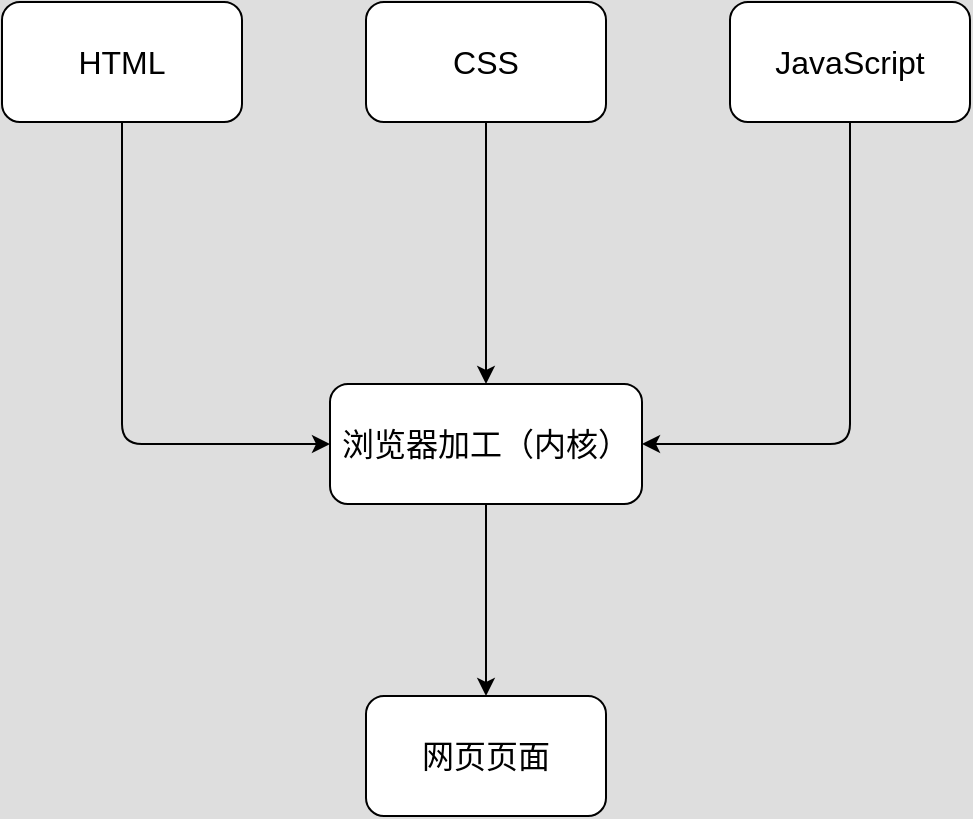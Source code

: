<mxfile>
    <diagram id="ktMm_VH_tZYyzxc7JvaZ" name="Page-1">
        <mxGraphModel dx="688" dy="563" grid="0" gridSize="10" guides="1" tooltips="1" connect="1" arrows="1" fold="1" page="1" pageScale="1" pageWidth="850" pageHeight="1100" background="#DEDEDE" math="0" shadow="0">
            <root>
                <mxCell id="0"/>
                <mxCell id="1" parent="0"/>
                <mxCell id="7" style="edgeStyle=orthogonalEdgeStyle;html=1;exitX=0.5;exitY=1;exitDx=0;exitDy=0;entryX=0;entryY=0.5;entryDx=0;entryDy=0;fontSize=16;strokeColor=#000000;" edge="1" parent="1" source="2" target="5">
                    <mxGeometry relative="1" as="geometry"/>
                </mxCell>
                <mxCell id="2" value="HTML" style="rounded=1;whiteSpace=wrap;html=1;fontSize=16;strokeColor=#000000;" vertex="1" parent="1">
                    <mxGeometry x="92" y="101" width="120" height="60" as="geometry"/>
                </mxCell>
                <mxCell id="8" style="edgeStyle=orthogonalEdgeStyle;html=1;exitX=0.5;exitY=1;exitDx=0;exitDy=0;entryX=0.5;entryY=0;entryDx=0;entryDy=0;fontSize=16;strokeColor=#000000;" edge="1" parent="1" source="3" target="5">
                    <mxGeometry relative="1" as="geometry"/>
                </mxCell>
                <mxCell id="3" value="CSS" style="rounded=1;whiteSpace=wrap;html=1;fontSize=16;strokeColor=#000000;" vertex="1" parent="1">
                    <mxGeometry x="274" y="101" width="120" height="60" as="geometry"/>
                </mxCell>
                <mxCell id="9" style="edgeStyle=orthogonalEdgeStyle;html=1;exitX=0.5;exitY=1;exitDx=0;exitDy=0;entryX=1;entryY=0.5;entryDx=0;entryDy=0;fontSize=16;strokeColor=#000000;" edge="1" parent="1" source="4" target="5">
                    <mxGeometry relative="1" as="geometry"/>
                </mxCell>
                <mxCell id="4" value="JavaScript" style="rounded=1;whiteSpace=wrap;html=1;fontSize=16;strokeColor=#000000;" vertex="1" parent="1">
                    <mxGeometry x="456" y="101" width="120" height="60" as="geometry"/>
                </mxCell>
                <mxCell id="10" style="edgeStyle=orthogonalEdgeStyle;html=1;exitX=0.5;exitY=1;exitDx=0;exitDy=0;entryX=0.5;entryY=0;entryDx=0;entryDy=0;fontSize=16;strokeColor=#000000;" edge="1" parent="1" source="5" target="6">
                    <mxGeometry relative="1" as="geometry"/>
                </mxCell>
                <mxCell id="5" value="浏览器加工（内核）" style="rounded=1;whiteSpace=wrap;html=1;fontSize=16;strokeColor=#000000;" vertex="1" parent="1">
                    <mxGeometry x="256" y="292" width="156" height="60" as="geometry"/>
                </mxCell>
                <mxCell id="6" value="网页页面" style="rounded=1;whiteSpace=wrap;html=1;fontSize=16;strokeColor=#000000;" vertex="1" parent="1">
                    <mxGeometry x="274" y="448" width="120" height="60" as="geometry"/>
                </mxCell>
            </root>
        </mxGraphModel>
    </diagram>
</mxfile>